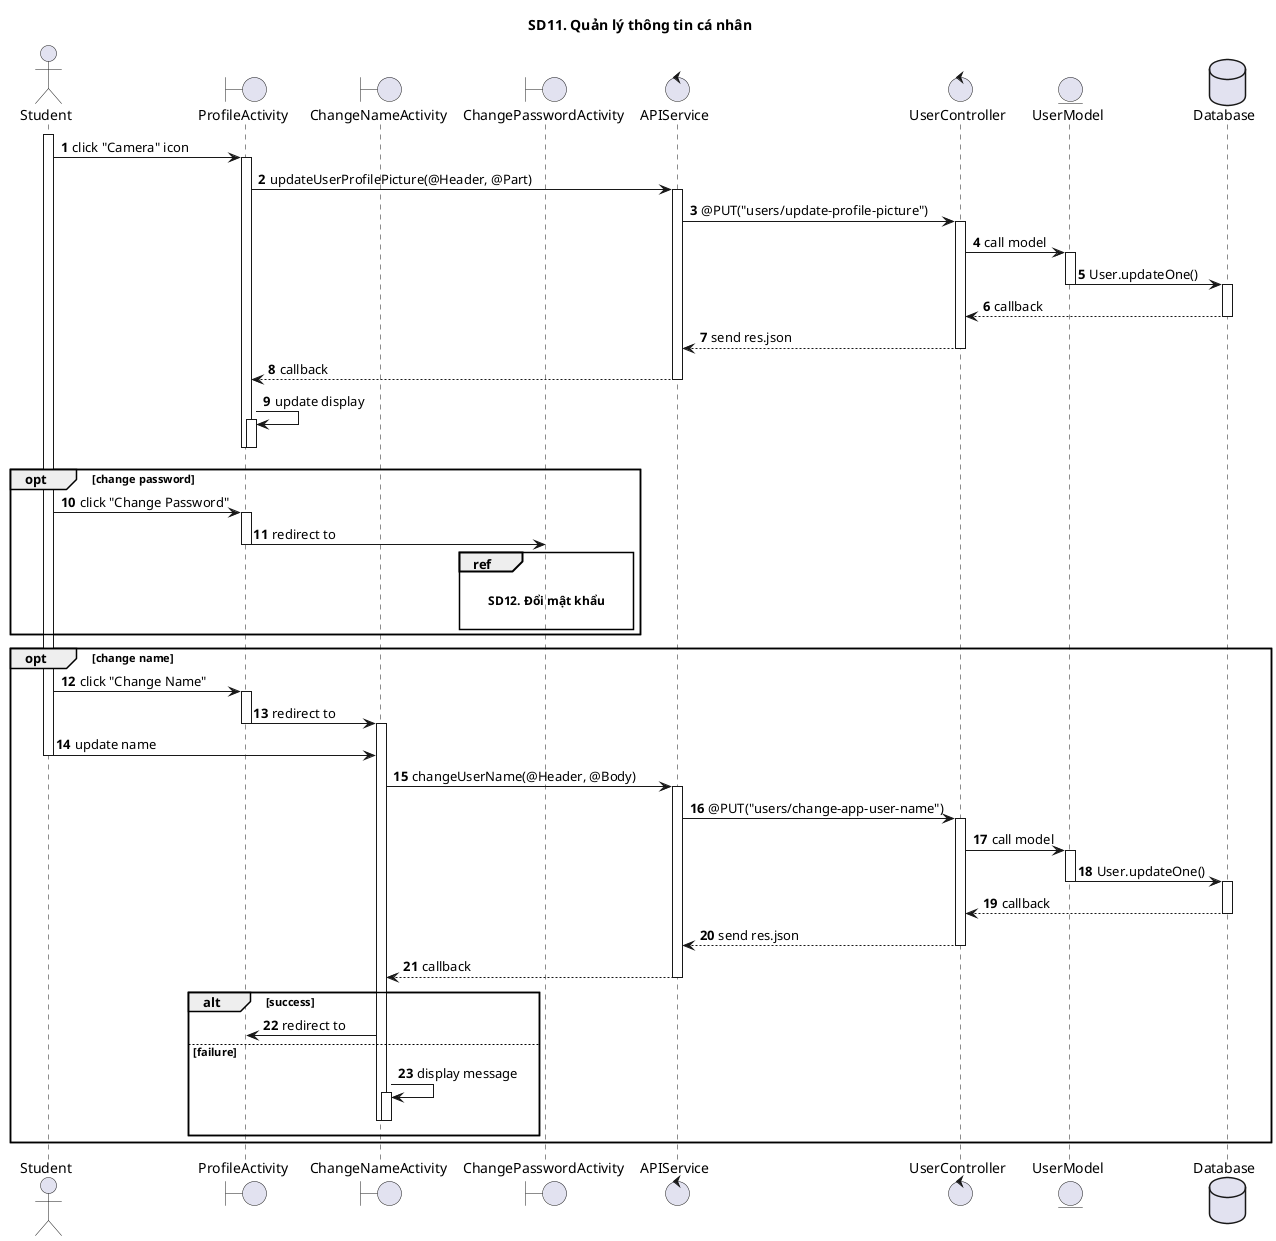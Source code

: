 @startuml Sq

autonumber
title SD11. Quản lý thông tin cá nhân

actor "Student"
boundary "ProfileActivity"
boundary "ChangeNameActivity"
boundary "ChangePasswordActivity"
control "APIService"
control "UserController"
entity "UserModel"
database "Database"
activate Student
Student -> ProfileActivity: click "Camera" icon
activate ProfileActivity
ProfileActivity -> APIService: updateUserProfilePicture(@Header, @Part)
activate APIService
APIService -> UserController: @PUT("users/update-profile-picture")
activate UserController
UserController -> UserModel: call model
activate UserModel
UserModel -> Database: User.updateOne()
deactivate UserModel
activate Database
Database --> UserController: callback
deactivate Database
UserController --> APIService: send res.json
deactivate UserController
APIService --> ProfileActivity: callback
deactivate APIService
ProfileActivity -> ProfileActivity: update display
activate ProfileActivity
deactivate ProfileActivity
deactivate ProfileActivity

opt change password
Student -> ProfileActivity: click "Change Password"
activate ProfileActivity
ProfileActivity -> ChangePasswordActivity: redirect to
deactivate ProfileActivity
ref over ChangePasswordActivity

**SD12. Đổi mật khẩu**

end ref
end

opt change name

Student -> ProfileActivity: click "Change Name"
activate ProfileActivity
ProfileActivity -> ChangeNameActivity: redirect to
deactivate ProfileActivity
activate ChangeNameActivity
Student -> ChangeNameActivity: update name
deactivate Student
ChangeNameActivity -> APIService: changeUserName(@Header, @Body)
activate APIService
APIService -> UserController: @PUT("users/change-app-user-name")
activate UserController
UserController -> UserModel: call model
activate UserModel
UserModel -> Database: User.updateOne()
deactivate UserModel
activate Database
Database --> UserController: callback
deactivate Database
UserController --> APIService: send res.json
deactivate UserController
APIService --> ChangeNameActivity: callback
deactivate APIService
alt success
ChangeNameActivity -> ProfileActivity: redirect to
else failure
ChangeNameActivity -> ChangeNameActivity: display message
activate ChangeNameActivity
deactivate ChangeNameActivity
deactivate ChangeNameActivity
end

end

@enduml